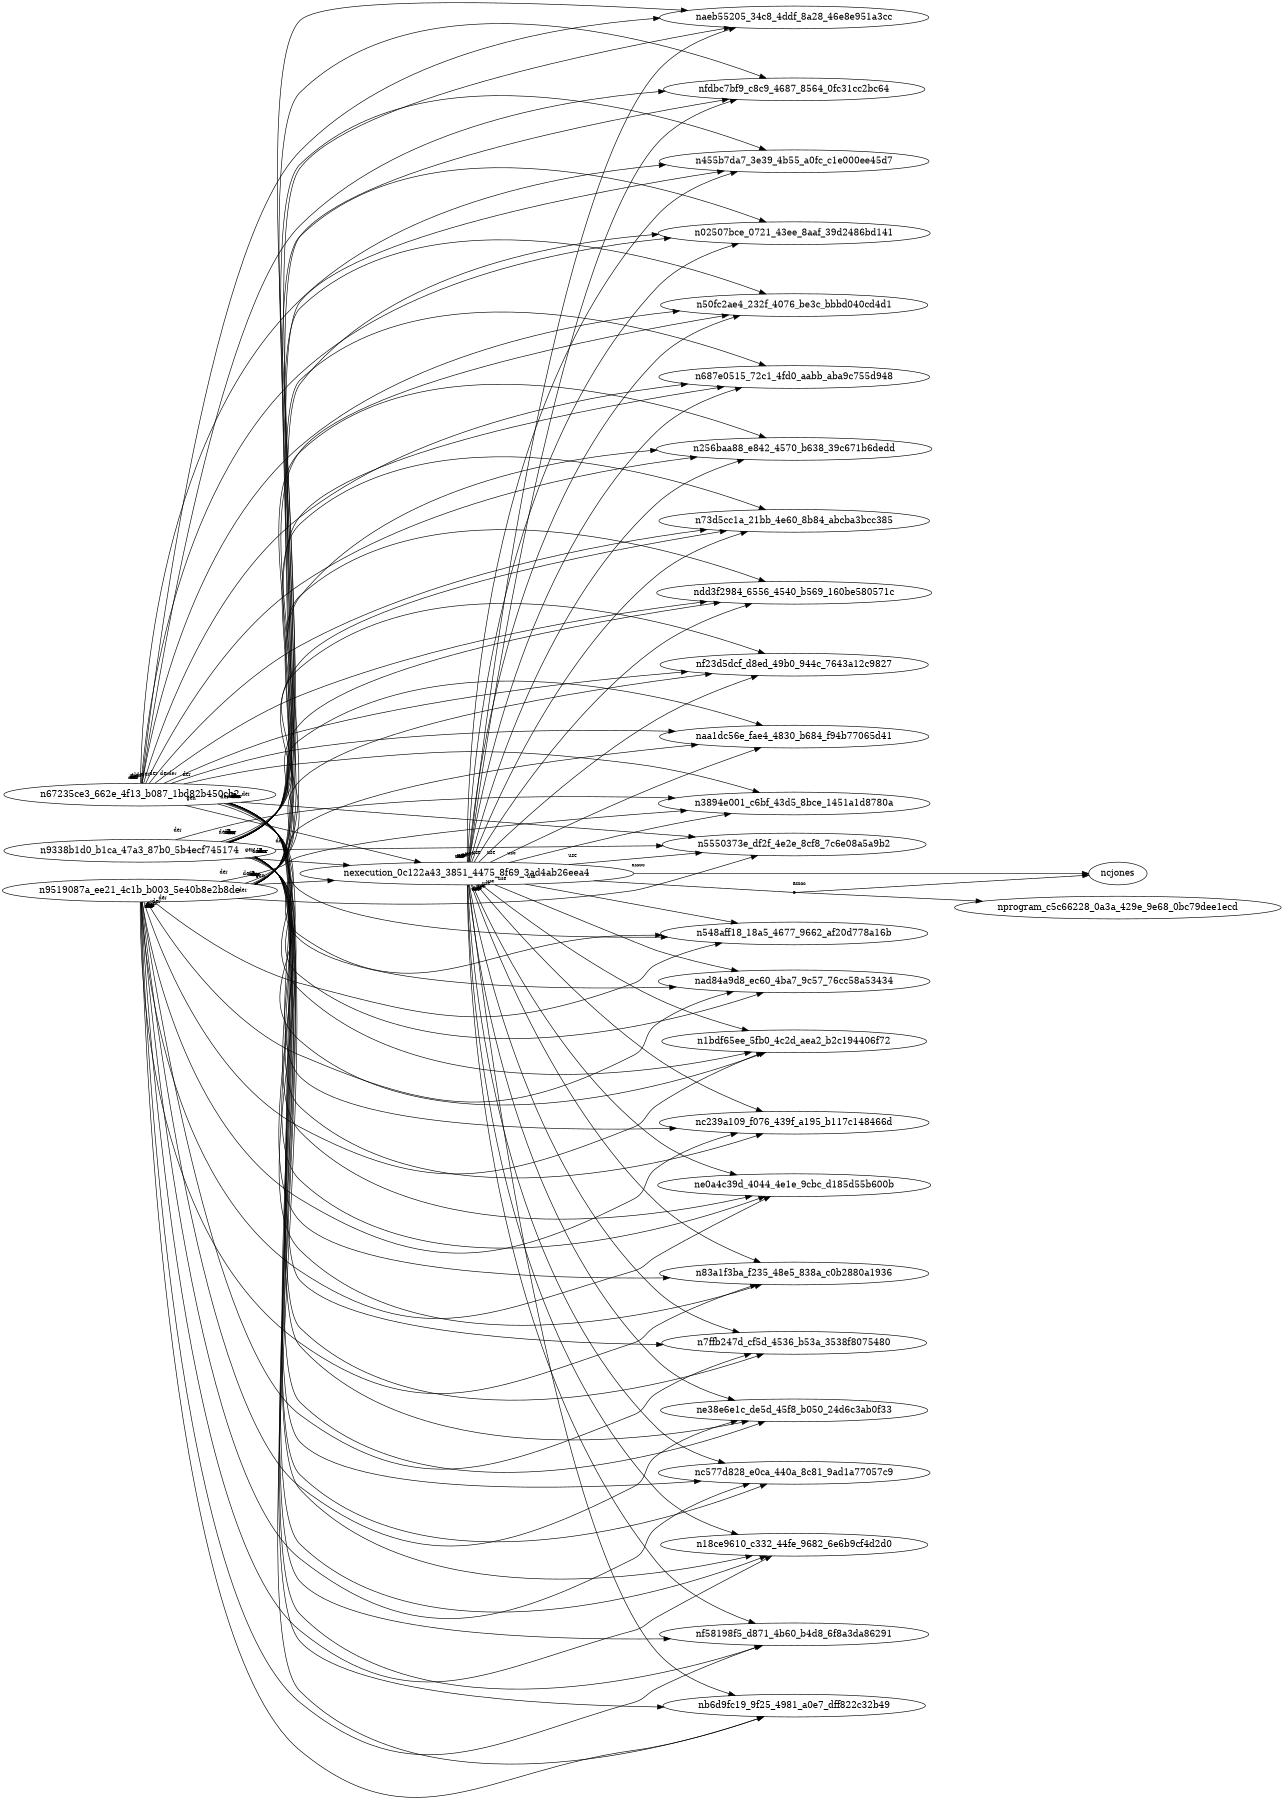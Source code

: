 digraph PROV { size="16,12"; rankdir="LR"; 
n67235ce3_662e_4f13_b087_1bd82b450cb2 -> nf23d5dcf_d8ed_49b0_944c_7643a12c9827 [labelfontsize="8",labeldistance="1.5",labelangle="60.0",rotation="20",taillabel="der"]
n67235ce3_662e_4f13_b087_1bd82b450cb2 -> n7ffb247d_cf5d_4536_b53a_3538f8075480 [labelfontsize="8",labeldistance="1.5",labelangle="60.0",rotation="20",taillabel="der"]
n67235ce3_662e_4f13_b087_1bd82b450cb2 -> naeb55205_34c8_4ddf_8a28_46e8e951a3cc [labelfontsize="8",labeldistance="1.5",labelangle="60.0",rotation="20",taillabel="der"]
n67235ce3_662e_4f13_b087_1bd82b450cb2 -> n5550373e_df2f_4e2e_8cf8_7c6e08a5a9b2 [labelfontsize="8",labeldistance="1.5",labelangle="60.0",rotation="20",taillabel="der"]
n67235ce3_662e_4f13_b087_1bd82b450cb2 -> n02507bce_0721_43ee_8aaf_39d2486bd141 [labelfontsize="8",labeldistance="1.5",labelangle="60.0",rotation="20",taillabel="der"]
n67235ce3_662e_4f13_b087_1bd82b450cb2 -> n687e0515_72c1_4fd0_aabb_aba9c755d948 [labelfontsize="8",labeldistance="1.5",labelangle="60.0",rotation="20",taillabel="der"]
n67235ce3_662e_4f13_b087_1bd82b450cb2 -> ne0a4c39d_4044_4e1e_9cbc_d185d55b600b [labelfontsize="8",labeldistance="1.5",labelangle="60.0",rotation="20",taillabel="der"]
n67235ce3_662e_4f13_b087_1bd82b450cb2 -> nb6d9fc19_9f25_4981_a0e7_dff822c32b49 [labelfontsize="8",labeldistance="1.5",labelangle="60.0",rotation="20",taillabel="der"]
n67235ce3_662e_4f13_b087_1bd82b450cb2 -> naa1dc56e_fae4_4830_b684_f94b77065d41 [labelfontsize="8",labeldistance="1.5",labelangle="60.0",rotation="20",taillabel="der"]
n67235ce3_662e_4f13_b087_1bd82b450cb2 -> nf58198f5_d871_4b60_b4d8_6f8a3da86291 [labelfontsize="8",labeldistance="1.5",labelangle="60.0",rotation="20",taillabel="der"]
n67235ce3_662e_4f13_b087_1bd82b450cb2 -> nad84a9d8_ec60_4ba7_9c57_76cc58a53434 [labelfontsize="8",labeldistance="1.5",labelangle="60.0",rotation="20",taillabel="der"]
n67235ce3_662e_4f13_b087_1bd82b450cb2 -> n455b7da7_3e39_4b55_a0fc_c1e000ee45d7 [labelfontsize="8",labeldistance="1.5",labelangle="60.0",rotation="20",taillabel="der"]
n67235ce3_662e_4f13_b087_1bd82b450cb2 -> nc577d828_e0ca_440a_8c81_9ad1a77057c9 [labelfontsize="8",labeldistance="1.5",labelangle="60.0",rotation="20",taillabel="der"]
n67235ce3_662e_4f13_b087_1bd82b450cb2 -> n18ce9610_c332_44fe_9682_6e6b9cf4d2d0 [labelfontsize="8",labeldistance="1.5",labelangle="60.0",rotation="20",taillabel="der"]
n67235ce3_662e_4f13_b087_1bd82b450cb2 -> nexecution_0c122a43_3851_4475_8f69_3ad4ab26eea4 [labelfontsize="8",labeldistance="1.5",labelangle="60.0",rotation="20",taillabel="gen"]
n67235ce3_662e_4f13_b087_1bd82b450cb2 -> n73d5cc1a_21bb_4e60_8b84_abcba3bcc385 [labelfontsize="8",labeldistance="1.5",labelangle="60.0",rotation="20",taillabel="der"]
n67235ce3_662e_4f13_b087_1bd82b450cb2 -> nc239a109_f076_439f_a195_b117c148466d [labelfontsize="8",labeldistance="1.5",labelangle="60.0",rotation="20",taillabel="der"]
n67235ce3_662e_4f13_b087_1bd82b450cb2 -> nfdbc7bf9_c8c9_4687_8564_0fc31cc2bc64 [labelfontsize="8",labeldistance="1.5",labelangle="60.0",rotation="20",taillabel="der"]
n67235ce3_662e_4f13_b087_1bd82b450cb2 -> n256baa88_e842_4570_b638_39c671b6dedd [labelfontsize="8",labeldistance="1.5",labelangle="60.0",rotation="20",taillabel="der"]
n67235ce3_662e_4f13_b087_1bd82b450cb2 -> n3894e001_c6bf_43d5_8bce_1451a1d8780a [labelfontsize="8",labeldistance="1.5",labelangle="60.0",rotation="20",taillabel="der"]
n67235ce3_662e_4f13_b087_1bd82b450cb2 -> n83a1f3ba_f235_48e5_838a_c0b2880a1936 [labelfontsize="8",labeldistance="1.5",labelangle="60.0",rotation="20",taillabel="der"]
n67235ce3_662e_4f13_b087_1bd82b450cb2 -> n1bdf65ee_5fb0_4c2d_aea2_b2c194406f72 [labelfontsize="8",labeldistance="1.5",labelangle="60.0",rotation="20",taillabel="der"]
n67235ce3_662e_4f13_b087_1bd82b450cb2 -> ndd3f2984_6556_4540_b569_160be580571c [labelfontsize="8",labeldistance="1.5",labelangle="60.0",rotation="20",taillabel="der"]
n67235ce3_662e_4f13_b087_1bd82b450cb2 -> n548aff18_18a5_4677_9662_af20d778a16b [labelfontsize="8",labeldistance="1.5",labelangle="60.0",rotation="20",taillabel="der"]
n67235ce3_662e_4f13_b087_1bd82b450cb2 -> n50fc2ae4_232f_4076_be3c_bbbd040cd4d1 [labelfontsize="8",labeldistance="1.5",labelangle="60.0",rotation="20",taillabel="der"]
n67235ce3_662e_4f13_b087_1bd82b450cb2 -> ne38e6e1c_de5d_45f8_b050_24d6c3ab0f33 [labelfontsize="8",labeldistance="1.5",labelangle="60.0",rotation="20",taillabel="der"]
n9338b1d0_b1ca_47a3_87b0_5b4ecf745174 -> n548aff18_18a5_4677_9662_af20d778a16b [labelfontsize="8",labeldistance="1.5",labelangle="60.0",rotation="20",taillabel="der"]
n9338b1d0_b1ca_47a3_87b0_5b4ecf745174 -> ndd3f2984_6556_4540_b569_160be580571c [labelfontsize="8",labeldistance="1.5",labelangle="60.0",rotation="20",taillabel="der"]
n9338b1d0_b1ca_47a3_87b0_5b4ecf745174 -> n7ffb247d_cf5d_4536_b53a_3538f8075480 [labelfontsize="8",labeldistance="1.5",labelangle="60.0",rotation="20",taillabel="der"]
n9338b1d0_b1ca_47a3_87b0_5b4ecf745174 -> nf58198f5_d871_4b60_b4d8_6f8a3da86291 [labelfontsize="8",labeldistance="1.5",labelangle="60.0",rotation="20",taillabel="der"]
n9338b1d0_b1ca_47a3_87b0_5b4ecf745174 -> nad84a9d8_ec60_4ba7_9c57_76cc58a53434 [labelfontsize="8",labeldistance="1.5",labelangle="60.0",rotation="20",taillabel="der"]
n9338b1d0_b1ca_47a3_87b0_5b4ecf745174 -> n18ce9610_c332_44fe_9682_6e6b9cf4d2d0 [labelfontsize="8",labeldistance="1.5",labelangle="60.0",rotation="20",taillabel="der"]
n9338b1d0_b1ca_47a3_87b0_5b4ecf745174 -> nf23d5dcf_d8ed_49b0_944c_7643a12c9827 [labelfontsize="8",labeldistance="1.5",labelangle="60.0",rotation="20",taillabel="der"]
n9338b1d0_b1ca_47a3_87b0_5b4ecf745174 -> nb6d9fc19_9f25_4981_a0e7_dff822c32b49 [labelfontsize="8",labeldistance="1.5",labelangle="60.0",rotation="20",taillabel="der"]
n9338b1d0_b1ca_47a3_87b0_5b4ecf745174 -> n3894e001_c6bf_43d5_8bce_1451a1d8780a [labelfontsize="8",labeldistance="1.5",labelangle="60.0",rotation="20",taillabel="der"]
n9338b1d0_b1ca_47a3_87b0_5b4ecf745174 -> naeb55205_34c8_4ddf_8a28_46e8e951a3cc [labelfontsize="8",labeldistance="1.5",labelangle="60.0",rotation="20",taillabel="der"]
n9338b1d0_b1ca_47a3_87b0_5b4ecf745174 -> naa1dc56e_fae4_4830_b684_f94b77065d41 [labelfontsize="8",labeldistance="1.5",labelangle="60.0",rotation="20",taillabel="der"]
n9338b1d0_b1ca_47a3_87b0_5b4ecf745174 -> n256baa88_e842_4570_b638_39c671b6dedd [labelfontsize="8",labeldistance="1.5",labelangle="60.0",rotation="20",taillabel="der"]
n9338b1d0_b1ca_47a3_87b0_5b4ecf745174 -> n73d5cc1a_21bb_4e60_8b84_abcba3bcc385 [labelfontsize="8",labeldistance="1.5",labelangle="60.0",rotation="20",taillabel="der"]
n9338b1d0_b1ca_47a3_87b0_5b4ecf745174 -> n83a1f3ba_f235_48e5_838a_c0b2880a1936 [labelfontsize="8",labeldistance="1.5",labelangle="60.0",rotation="20",taillabel="der"]
n9338b1d0_b1ca_47a3_87b0_5b4ecf745174 -> nexecution_0c122a43_3851_4475_8f69_3ad4ab26eea4 [labelfontsize="8",labeldistance="1.5",labelangle="60.0",rotation="20",taillabel="gen"]
n9338b1d0_b1ca_47a3_87b0_5b4ecf745174 -> n5550373e_df2f_4e2e_8cf8_7c6e08a5a9b2 [labelfontsize="8",labeldistance="1.5",labelangle="60.0",rotation="20",taillabel="der"]
n9338b1d0_b1ca_47a3_87b0_5b4ecf745174 -> ne38e6e1c_de5d_45f8_b050_24d6c3ab0f33 [labelfontsize="8",labeldistance="1.5",labelangle="60.0",rotation="20",taillabel="der"]
n9338b1d0_b1ca_47a3_87b0_5b4ecf745174 -> nfdbc7bf9_c8c9_4687_8564_0fc31cc2bc64 [labelfontsize="8",labeldistance="1.5",labelangle="60.0",rotation="20",taillabel="der"]
n9338b1d0_b1ca_47a3_87b0_5b4ecf745174 -> nc239a109_f076_439f_a195_b117c148466d [labelfontsize="8",labeldistance="1.5",labelangle="60.0",rotation="20",taillabel="der"]
n9338b1d0_b1ca_47a3_87b0_5b4ecf745174 -> nc577d828_e0ca_440a_8c81_9ad1a77057c9 [labelfontsize="8",labeldistance="1.5",labelangle="60.0",rotation="20",taillabel="der"]
n9338b1d0_b1ca_47a3_87b0_5b4ecf745174 -> n455b7da7_3e39_4b55_a0fc_c1e000ee45d7 [labelfontsize="8",labeldistance="1.5",labelangle="60.0",rotation="20",taillabel="der"]
n9338b1d0_b1ca_47a3_87b0_5b4ecf745174 -> n50fc2ae4_232f_4076_be3c_bbbd040cd4d1 [labelfontsize="8",labeldistance="1.5",labelangle="60.0",rotation="20",taillabel="der"]
n9338b1d0_b1ca_47a3_87b0_5b4ecf745174 -> ne0a4c39d_4044_4e1e_9cbc_d185d55b600b [labelfontsize="8",labeldistance="1.5",labelangle="60.0",rotation="20",taillabel="der"]
n9338b1d0_b1ca_47a3_87b0_5b4ecf745174 -> n02507bce_0721_43ee_8aaf_39d2486bd141 [labelfontsize="8",labeldistance="1.5",labelangle="60.0",rotation="20",taillabel="der"]
n9338b1d0_b1ca_47a3_87b0_5b4ecf745174 -> n1bdf65ee_5fb0_4c2d_aea2_b2c194406f72 [labelfontsize="8",labeldistance="1.5",labelangle="60.0",rotation="20",taillabel="der"]
n9338b1d0_b1ca_47a3_87b0_5b4ecf745174 -> n687e0515_72c1_4fd0_aabb_aba9c755d948 [labelfontsize="8",labeldistance="1.5",labelangle="60.0",rotation="20",taillabel="der"]
n9519087a_ee21_4c1b_b003_5e40b8e2b8de -> nad84a9d8_ec60_4ba7_9c57_76cc58a53434 [labelfontsize="8",labeldistance="1.5",labelangle="60.0",rotation="20",taillabel="der"]
n9519087a_ee21_4c1b_b003_5e40b8e2b8de -> n7ffb247d_cf5d_4536_b53a_3538f8075480 [labelfontsize="8",labeldistance="1.5",labelangle="60.0",rotation="20",taillabel="der"]
n9519087a_ee21_4c1b_b003_5e40b8e2b8de -> nexecution_0c122a43_3851_4475_8f69_3ad4ab26eea4 [labelfontsize="8",labeldistance="1.5",labelangle="60.0",rotation="20",taillabel="gen"]
n9519087a_ee21_4c1b_b003_5e40b8e2b8de -> nc577d828_e0ca_440a_8c81_9ad1a77057c9 [labelfontsize="8",labeldistance="1.5",labelangle="60.0",rotation="20",taillabel="der"]
n9519087a_ee21_4c1b_b003_5e40b8e2b8de -> n18ce9610_c332_44fe_9682_6e6b9cf4d2d0 [labelfontsize="8",labeldistance="1.5",labelangle="60.0",rotation="20",taillabel="der"]
n9519087a_ee21_4c1b_b003_5e40b8e2b8de -> nb6d9fc19_9f25_4981_a0e7_dff822c32b49 [labelfontsize="8",labeldistance="1.5",labelangle="60.0",rotation="20",taillabel="der"]
n9519087a_ee21_4c1b_b003_5e40b8e2b8de -> n548aff18_18a5_4677_9662_af20d778a16b [labelfontsize="8",labeldistance="1.5",labelangle="60.0",rotation="20",taillabel="der"]
n9519087a_ee21_4c1b_b003_5e40b8e2b8de -> naeb55205_34c8_4ddf_8a28_46e8e951a3cc [labelfontsize="8",labeldistance="1.5",labelangle="60.0",rotation="20",taillabel="der"]
n9519087a_ee21_4c1b_b003_5e40b8e2b8de -> n256baa88_e842_4570_b638_39c671b6dedd [labelfontsize="8",labeldistance="1.5",labelangle="60.0",rotation="20",taillabel="der"]
n9519087a_ee21_4c1b_b003_5e40b8e2b8de -> nf58198f5_d871_4b60_b4d8_6f8a3da86291 [labelfontsize="8",labeldistance="1.5",labelangle="60.0",rotation="20",taillabel="der"]
n9519087a_ee21_4c1b_b003_5e40b8e2b8de -> ne0a4c39d_4044_4e1e_9cbc_d185d55b600b [labelfontsize="8",labeldistance="1.5",labelangle="60.0",rotation="20",taillabel="der"]
n9519087a_ee21_4c1b_b003_5e40b8e2b8de -> ne38e6e1c_de5d_45f8_b050_24d6c3ab0f33 [labelfontsize="8",labeldistance="1.5",labelangle="60.0",rotation="20",taillabel="der"]
n9519087a_ee21_4c1b_b003_5e40b8e2b8de -> n5550373e_df2f_4e2e_8cf8_7c6e08a5a9b2 [labelfontsize="8",labeldistance="1.5",labelangle="60.0",rotation="20",taillabel="der"]
n9519087a_ee21_4c1b_b003_5e40b8e2b8de -> nf23d5dcf_d8ed_49b0_944c_7643a12c9827 [labelfontsize="8",labeldistance="1.5",labelangle="60.0",rotation="20",taillabel="der"]
n9519087a_ee21_4c1b_b003_5e40b8e2b8de -> n83a1f3ba_f235_48e5_838a_c0b2880a1936 [labelfontsize="8",labeldistance="1.5",labelangle="60.0",rotation="20",taillabel="der"]
n9519087a_ee21_4c1b_b003_5e40b8e2b8de -> n3894e001_c6bf_43d5_8bce_1451a1d8780a [labelfontsize="8",labeldistance="1.5",labelangle="60.0",rotation="20",taillabel="der"]
n9519087a_ee21_4c1b_b003_5e40b8e2b8de -> naa1dc56e_fae4_4830_b684_f94b77065d41 [labelfontsize="8",labeldistance="1.5",labelangle="60.0",rotation="20",taillabel="der"]
n9519087a_ee21_4c1b_b003_5e40b8e2b8de -> n455b7da7_3e39_4b55_a0fc_c1e000ee45d7 [labelfontsize="8",labeldistance="1.5",labelangle="60.0",rotation="20",taillabel="der"]
n9519087a_ee21_4c1b_b003_5e40b8e2b8de -> nfdbc7bf9_c8c9_4687_8564_0fc31cc2bc64 [labelfontsize="8",labeldistance="1.5",labelangle="60.0",rotation="20",taillabel="der"]
n9519087a_ee21_4c1b_b003_5e40b8e2b8de -> nc239a109_f076_439f_a195_b117c148466d [labelfontsize="8",labeldistance="1.5",labelangle="60.0",rotation="20",taillabel="der"]
n9519087a_ee21_4c1b_b003_5e40b8e2b8de -> n73d5cc1a_21bb_4e60_8b84_abcba3bcc385 [labelfontsize="8",labeldistance="1.5",labelangle="60.0",rotation="20",taillabel="der"]
n9519087a_ee21_4c1b_b003_5e40b8e2b8de -> n02507bce_0721_43ee_8aaf_39d2486bd141 [labelfontsize="8",labeldistance="1.5",labelangle="60.0",rotation="20",taillabel="der"]
n9519087a_ee21_4c1b_b003_5e40b8e2b8de -> ndd3f2984_6556_4540_b569_160be580571c [labelfontsize="8",labeldistance="1.5",labelangle="60.0",rotation="20",taillabel="der"]
n9519087a_ee21_4c1b_b003_5e40b8e2b8de -> n50fc2ae4_232f_4076_be3c_bbbd040cd4d1 [labelfontsize="8",labeldistance="1.5",labelangle="60.0",rotation="20",taillabel="der"]
n9519087a_ee21_4c1b_b003_5e40b8e2b8de -> n687e0515_72c1_4fd0_aabb_aba9c755d948 [labelfontsize="8",labeldistance="1.5",labelangle="60.0",rotation="20",taillabel="der"]
n9519087a_ee21_4c1b_b003_5e40b8e2b8de -> n1bdf65ee_5fb0_4c2d_aea2_b2c194406f72 [labelfontsize="8",labeldistance="1.5",labelangle="60.0",rotation="20",taillabel="der"]
nexecution_0c122a43_3851_4475_8f69_3ad4ab26eea4 -> n83a1f3ba_f235_48e5_838a_c0b2880a1936 [labelfontsize="8",labeldistance="1.5",labelangle="60.0",rotation="20",taillabel="use"]
nexecution_0c122a43_3851_4475_8f69_3ad4ab26eea4 -> nfdbc7bf9_c8c9_4687_8564_0fc31cc2bc64 [labelfontsize="8",labeldistance="1.5",labelangle="60.0",rotation="20",taillabel="use"]
nexecution_0c122a43_3851_4475_8f69_3ad4ab26eea4 -> n7ffb247d_cf5d_4536_b53a_3538f8075480 [labelfontsize="8",labeldistance="1.5",labelangle="60.0",rotation="20",taillabel="use"]
nexecution_0c122a43_3851_4475_8f69_3ad4ab26eea4 -> naa1dc56e_fae4_4830_b684_f94b77065d41 [labelfontsize="8",labeldistance="1.5",labelangle="60.0",rotation="20",taillabel="use"]
nexecution_0c122a43_3851_4475_8f69_3ad4ab26eea4 -> n3894e001_c6bf_43d5_8bce_1451a1d8780a [labelfontsize="8",labeldistance="1.5",labelangle="60.0",rotation="20",taillabel="use"]
nexecution_0c122a43_3851_4475_8f69_3ad4ab26eea4 -> n5550373e_df2f_4e2e_8cf8_7c6e08a5a9b2 [labelfontsize="8",labeldistance="1.5",labelangle="60.0",rotation="20",taillabel="use"]
nexecution_0c122a43_3851_4475_8f69_3ad4ab26eea4 -> ne38e6e1c_de5d_45f8_b050_24d6c3ab0f33 [labelfontsize="8",labeldistance="1.5",labelangle="60.0",rotation="20",taillabel="use"]
nexecution_0c122a43_3851_4475_8f69_3ad4ab26eea4 -> nb6d9fc19_9f25_4981_a0e7_dff822c32b49 [labelfontsize="8",labeldistance="1.5",labelangle="60.0",rotation="20",taillabel="use"]
nexecution_0c122a43_3851_4475_8f69_3ad4ab26eea4 -> n1bdf65ee_5fb0_4c2d_aea2_b2c194406f72 [labelfontsize="8",labeldistance="1.5",labelangle="60.0",rotation="20",taillabel="use"]
nexecution_0c122a43_3851_4475_8f69_3ad4ab26eea4 -> ndd3f2984_6556_4540_b569_160be580571c [labelfontsize="8",labeldistance="1.5",labelangle="60.0",rotation="20",taillabel="use"]
nexecution_0c122a43_3851_4475_8f69_3ad4ab26eea4 -> naeb55205_34c8_4ddf_8a28_46e8e951a3cc [labelfontsize="8",labeldistance="1.5",labelangle="60.0",rotation="20",taillabel="use"]
nexecution_0c122a43_3851_4475_8f69_3ad4ab26eea4 -> n02507bce_0721_43ee_8aaf_39d2486bd141 [labelfontsize="8",labeldistance="1.5",labelangle="60.0",rotation="20",taillabel="use"]
nexecution_0c122a43_3851_4475_8f69_3ad4ab26eea4 -> n18ce9610_c332_44fe_9682_6e6b9cf4d2d0 [labelfontsize="8",labeldistance="1.5",labelangle="60.0",rotation="20",taillabel="use"]
nexecution_0c122a43_3851_4475_8f69_3ad4ab26eea4 -> nad84a9d8_ec60_4ba7_9c57_76cc58a53434 [labelfontsize="8",labeldistance="1.5",labelangle="60.0",rotation="20",taillabel="use"]
nexecution_0c122a43_3851_4475_8f69_3ad4ab26eea4 -> nc239a109_f076_439f_a195_b117c148466d [labelfontsize="8",labeldistance="1.5",labelangle="60.0",rotation="20",taillabel="use"]
nexecution_0c122a43_3851_4475_8f69_3ad4ab26eea4 -> ncjones [labelfontsize="8",labeldistance="1.5",labelangle="60.0",rotation="20",taillabel="assoc"]
nexecution_0c122a43_3851_4475_8f69_3ad4ab26eea4 -> n256baa88_e842_4570_b638_39c671b6dedd [labelfontsize="8",labeldistance="1.5",labelangle="60.0",rotation="20",taillabel="use"]
nexecution_0c122a43_3851_4475_8f69_3ad4ab26eea4 -> n455b7da7_3e39_4b55_a0fc_c1e000ee45d7 [labelfontsize="8",labeldistance="1.5",labelangle="60.0",rotation="20",taillabel="use"]
nexecution_0c122a43_3851_4475_8f69_3ad4ab26eea4 -> n73d5cc1a_21bb_4e60_8b84_abcba3bcc385 [labelfontsize="8",labeldistance="1.5",labelangle="60.0",rotation="20",taillabel="use"]
nexecution_0c122a43_3851_4475_8f69_3ad4ab26eea4 -> nf58198f5_d871_4b60_b4d8_6f8a3da86291 [labelfontsize="8",labeldistance="1.5",labelangle="60.0",rotation="20",taillabel="use"]
nexecution_0c122a43_3851_4475_8f69_3ad4ab26eea4 -> nf23d5dcf_d8ed_49b0_944c_7643a12c9827 [labelfontsize="8",labeldistance="1.5",labelangle="60.0",rotation="20",taillabel="use"]
nexecution_0c122a43_3851_4475_8f69_3ad4ab26eea4 -> n687e0515_72c1_4fd0_aabb_aba9c755d948 [labelfontsize="8",labeldistance="1.5",labelangle="60.0",rotation="20",taillabel="use"]
nexecution_0c122a43_3851_4475_8f69_3ad4ab26eea4 -> ne0a4c39d_4044_4e1e_9cbc_d185d55b600b [labelfontsize="8",labeldistance="1.5",labelangle="60.0",rotation="20",taillabel="use"]
nexecution_0c122a43_3851_4475_8f69_3ad4ab26eea4 -> n50fc2ae4_232f_4076_be3c_bbbd040cd4d1 [labelfontsize="8",labeldistance="1.5",labelangle="60.0",rotation="20",taillabel="use"]
nexecution_0c122a43_3851_4475_8f69_3ad4ab26eea4 -> nc577d828_e0ca_440a_8c81_9ad1a77057c9 [labelfontsize="8",labeldistance="1.5",labelangle="60.0",rotation="20",taillabel="use"]
nexecution_0c122a43_3851_4475_8f69_3ad4ab26eea4 -> n548aff18_18a5_4677_9662_af20d778a16b [labelfontsize="8",labeldistance="1.5",labelangle="60.0",rotation="20",taillabel="use"]
nbn0 [shape="point",label=""]
nexecution_0c122a43_3851_4475_8f69_3ad4ab26eea4 -> nbn0 [arrowhead="none"]
nbn0 -> ncjones [labelfontsize="8",labeldistance="1.5",labelangle="60.0",rotation="20",taillabel="assoc"]
nbn0 -> nprogram_c5c66228_0a3a_429e_9e68_0bc79dee1ecd []
}
